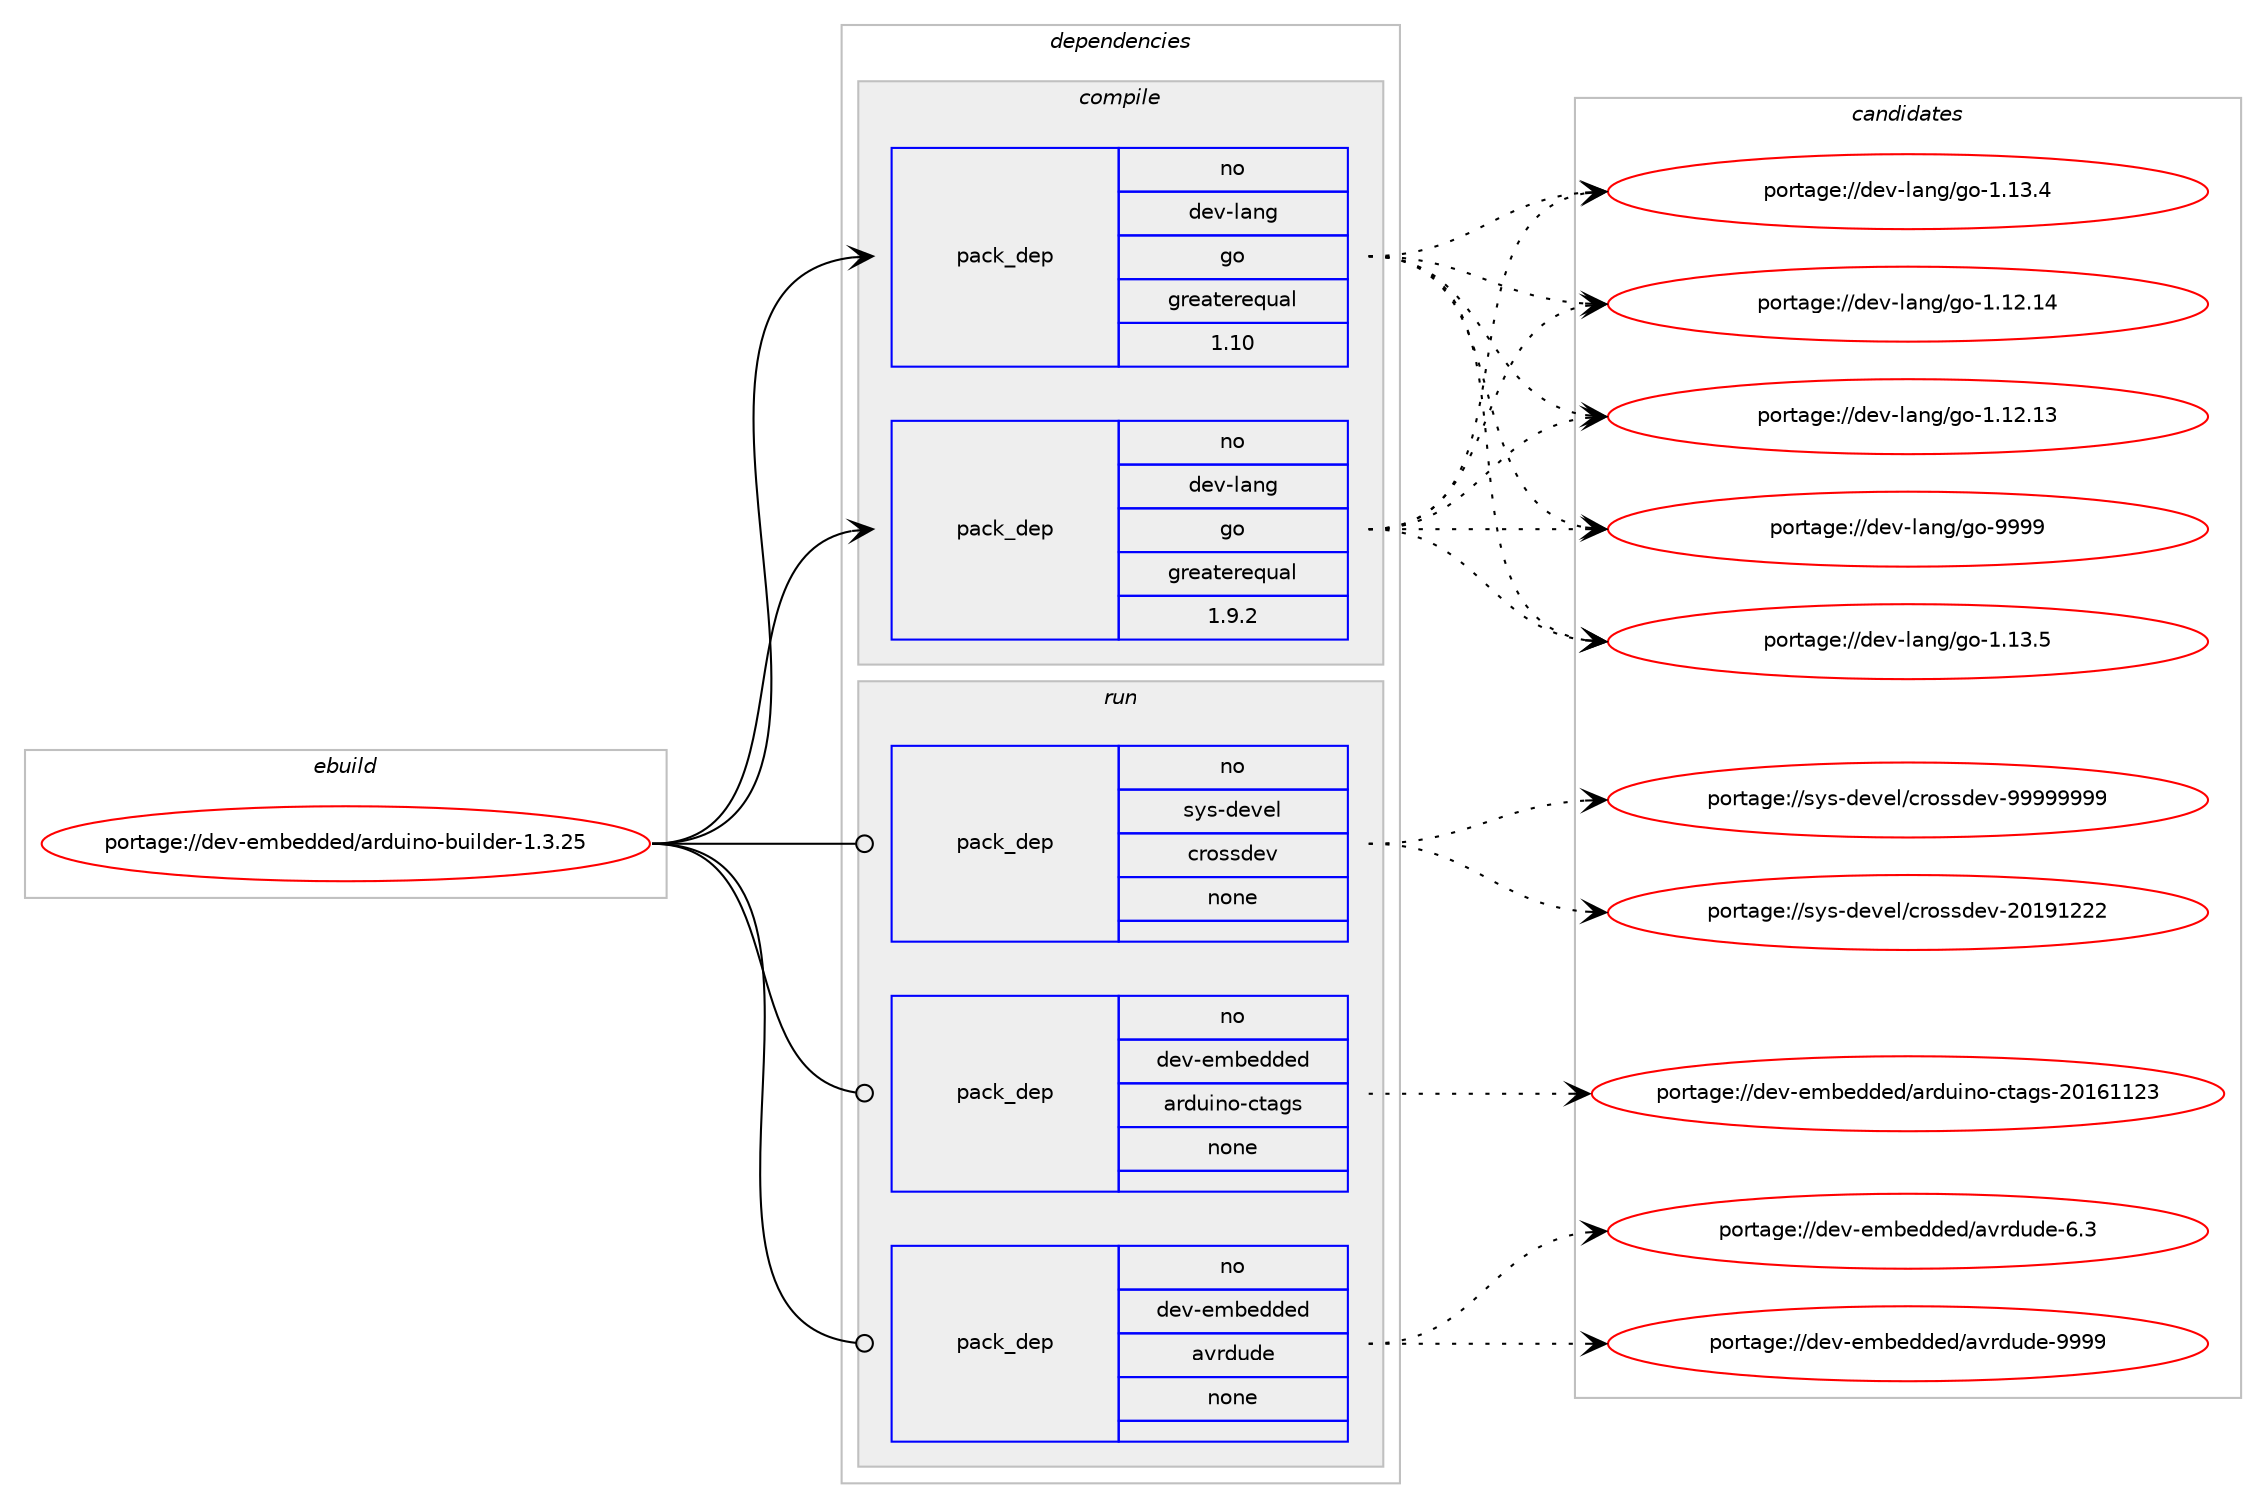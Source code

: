 digraph prolog {

# *************
# Graph options
# *************

newrank=true;
concentrate=true;
compound=true;
graph [rankdir=LR,fontname=Helvetica,fontsize=10,ranksep=1.5];#, ranksep=2.5, nodesep=0.2];
edge  [arrowhead=vee];
node  [fontname=Helvetica,fontsize=10];

# **********
# The ebuild
# **********

subgraph cluster_leftcol {
color=gray;
rank=same;
label=<<i>ebuild</i>>;
id [label="portage://dev-embedded/arduino-builder-1.3.25", color=red, width=4, href="../dev-embedded/arduino-builder-1.3.25.svg"];
}

# ****************
# The dependencies
# ****************

subgraph cluster_midcol {
color=gray;
label=<<i>dependencies</i>>;
subgraph cluster_compile {
fillcolor="#eeeeee";
style=filled;
label=<<i>compile</i>>;
subgraph pack433074 {
dependency575999 [label=<<TABLE BORDER="0" CELLBORDER="1" CELLSPACING="0" CELLPADDING="4" WIDTH="220"><TR><TD ROWSPAN="6" CELLPADDING="30">pack_dep</TD></TR><TR><TD WIDTH="110">no</TD></TR><TR><TD>dev-lang</TD></TR><TR><TD>go</TD></TR><TR><TD>greaterequal</TD></TR><TR><TD>1.10</TD></TR></TABLE>>, shape=none, color=blue];
}
id:e -> dependency575999:w [weight=20,style="solid",arrowhead="vee"];
subgraph pack433075 {
dependency576000 [label=<<TABLE BORDER="0" CELLBORDER="1" CELLSPACING="0" CELLPADDING="4" WIDTH="220"><TR><TD ROWSPAN="6" CELLPADDING="30">pack_dep</TD></TR><TR><TD WIDTH="110">no</TD></TR><TR><TD>dev-lang</TD></TR><TR><TD>go</TD></TR><TR><TD>greaterequal</TD></TR><TR><TD>1.9.2</TD></TR></TABLE>>, shape=none, color=blue];
}
id:e -> dependency576000:w [weight=20,style="solid",arrowhead="vee"];
}
subgraph cluster_compileandrun {
fillcolor="#eeeeee";
style=filled;
label=<<i>compile and run</i>>;
}
subgraph cluster_run {
fillcolor="#eeeeee";
style=filled;
label=<<i>run</i>>;
subgraph pack433076 {
dependency576001 [label=<<TABLE BORDER="0" CELLBORDER="1" CELLSPACING="0" CELLPADDING="4" WIDTH="220"><TR><TD ROWSPAN="6" CELLPADDING="30">pack_dep</TD></TR><TR><TD WIDTH="110">no</TD></TR><TR><TD>dev-embedded</TD></TR><TR><TD>arduino-ctags</TD></TR><TR><TD>none</TD></TR><TR><TD></TD></TR></TABLE>>, shape=none, color=blue];
}
id:e -> dependency576001:w [weight=20,style="solid",arrowhead="odot"];
subgraph pack433077 {
dependency576002 [label=<<TABLE BORDER="0" CELLBORDER="1" CELLSPACING="0" CELLPADDING="4" WIDTH="220"><TR><TD ROWSPAN="6" CELLPADDING="30">pack_dep</TD></TR><TR><TD WIDTH="110">no</TD></TR><TR><TD>dev-embedded</TD></TR><TR><TD>avrdude</TD></TR><TR><TD>none</TD></TR><TR><TD></TD></TR></TABLE>>, shape=none, color=blue];
}
id:e -> dependency576002:w [weight=20,style="solid",arrowhead="odot"];
subgraph pack433078 {
dependency576003 [label=<<TABLE BORDER="0" CELLBORDER="1" CELLSPACING="0" CELLPADDING="4" WIDTH="220"><TR><TD ROWSPAN="6" CELLPADDING="30">pack_dep</TD></TR><TR><TD WIDTH="110">no</TD></TR><TR><TD>sys-devel</TD></TR><TR><TD>crossdev</TD></TR><TR><TD>none</TD></TR><TR><TD></TD></TR></TABLE>>, shape=none, color=blue];
}
id:e -> dependency576003:w [weight=20,style="solid",arrowhead="odot"];
}
}

# **************
# The candidates
# **************

subgraph cluster_choices {
rank=same;
color=gray;
label=<<i>candidates</i>>;

subgraph choice433074 {
color=black;
nodesep=1;
choice1001011184510897110103471031114557575757 [label="portage://dev-lang/go-9999", color=red, width=4,href="../dev-lang/go-9999.svg"];
choice10010111845108971101034710311145494649514653 [label="portage://dev-lang/go-1.13.5", color=red, width=4,href="../dev-lang/go-1.13.5.svg"];
choice10010111845108971101034710311145494649514652 [label="portage://dev-lang/go-1.13.4", color=red, width=4,href="../dev-lang/go-1.13.4.svg"];
choice1001011184510897110103471031114549464950464952 [label="portage://dev-lang/go-1.12.14", color=red, width=4,href="../dev-lang/go-1.12.14.svg"];
choice1001011184510897110103471031114549464950464951 [label="portage://dev-lang/go-1.12.13", color=red, width=4,href="../dev-lang/go-1.12.13.svg"];
dependency575999:e -> choice1001011184510897110103471031114557575757:w [style=dotted,weight="100"];
dependency575999:e -> choice10010111845108971101034710311145494649514653:w [style=dotted,weight="100"];
dependency575999:e -> choice10010111845108971101034710311145494649514652:w [style=dotted,weight="100"];
dependency575999:e -> choice1001011184510897110103471031114549464950464952:w [style=dotted,weight="100"];
dependency575999:e -> choice1001011184510897110103471031114549464950464951:w [style=dotted,weight="100"];
}
subgraph choice433075 {
color=black;
nodesep=1;
choice1001011184510897110103471031114557575757 [label="portage://dev-lang/go-9999", color=red, width=4,href="../dev-lang/go-9999.svg"];
choice10010111845108971101034710311145494649514653 [label="portage://dev-lang/go-1.13.5", color=red, width=4,href="../dev-lang/go-1.13.5.svg"];
choice10010111845108971101034710311145494649514652 [label="portage://dev-lang/go-1.13.4", color=red, width=4,href="../dev-lang/go-1.13.4.svg"];
choice1001011184510897110103471031114549464950464952 [label="portage://dev-lang/go-1.12.14", color=red, width=4,href="../dev-lang/go-1.12.14.svg"];
choice1001011184510897110103471031114549464950464951 [label="portage://dev-lang/go-1.12.13", color=red, width=4,href="../dev-lang/go-1.12.13.svg"];
dependency576000:e -> choice1001011184510897110103471031114557575757:w [style=dotted,weight="100"];
dependency576000:e -> choice10010111845108971101034710311145494649514653:w [style=dotted,weight="100"];
dependency576000:e -> choice10010111845108971101034710311145494649514652:w [style=dotted,weight="100"];
dependency576000:e -> choice1001011184510897110103471031114549464950464952:w [style=dotted,weight="100"];
dependency576000:e -> choice1001011184510897110103471031114549464950464951:w [style=dotted,weight="100"];
}
subgraph choice433076 {
color=black;
nodesep=1;
choice10010111845101109981011001001011004797114100117105110111459911697103115455048495449495051 [label="portage://dev-embedded/arduino-ctags-20161123", color=red, width=4,href="../dev-embedded/arduino-ctags-20161123.svg"];
dependency576001:e -> choice10010111845101109981011001001011004797114100117105110111459911697103115455048495449495051:w [style=dotted,weight="100"];
}
subgraph choice433077 {
color=black;
nodesep=1;
choice100101118451011099810110010010110047971181141001171001014557575757 [label="portage://dev-embedded/avrdude-9999", color=red, width=4,href="../dev-embedded/avrdude-9999.svg"];
choice1001011184510110998101100100101100479711811410011710010145544651 [label="portage://dev-embedded/avrdude-6.3", color=red, width=4,href="../dev-embedded/avrdude-6.3.svg"];
dependency576002:e -> choice100101118451011099810110010010110047971181141001171001014557575757:w [style=dotted,weight="100"];
dependency576002:e -> choice1001011184510110998101100100101100479711811410011710010145544651:w [style=dotted,weight="100"];
}
subgraph choice433078 {
color=black;
nodesep=1;
choice115121115451001011181011084799114111115115100101118455757575757575757 [label="portage://sys-devel/crossdev-99999999", color=red, width=4,href="../sys-devel/crossdev-99999999.svg"];
choice115121115451001011181011084799114111115115100101118455048495749505050 [label="portage://sys-devel/crossdev-20191222", color=red, width=4,href="../sys-devel/crossdev-20191222.svg"];
dependency576003:e -> choice115121115451001011181011084799114111115115100101118455757575757575757:w [style=dotted,weight="100"];
dependency576003:e -> choice115121115451001011181011084799114111115115100101118455048495749505050:w [style=dotted,weight="100"];
}
}

}
